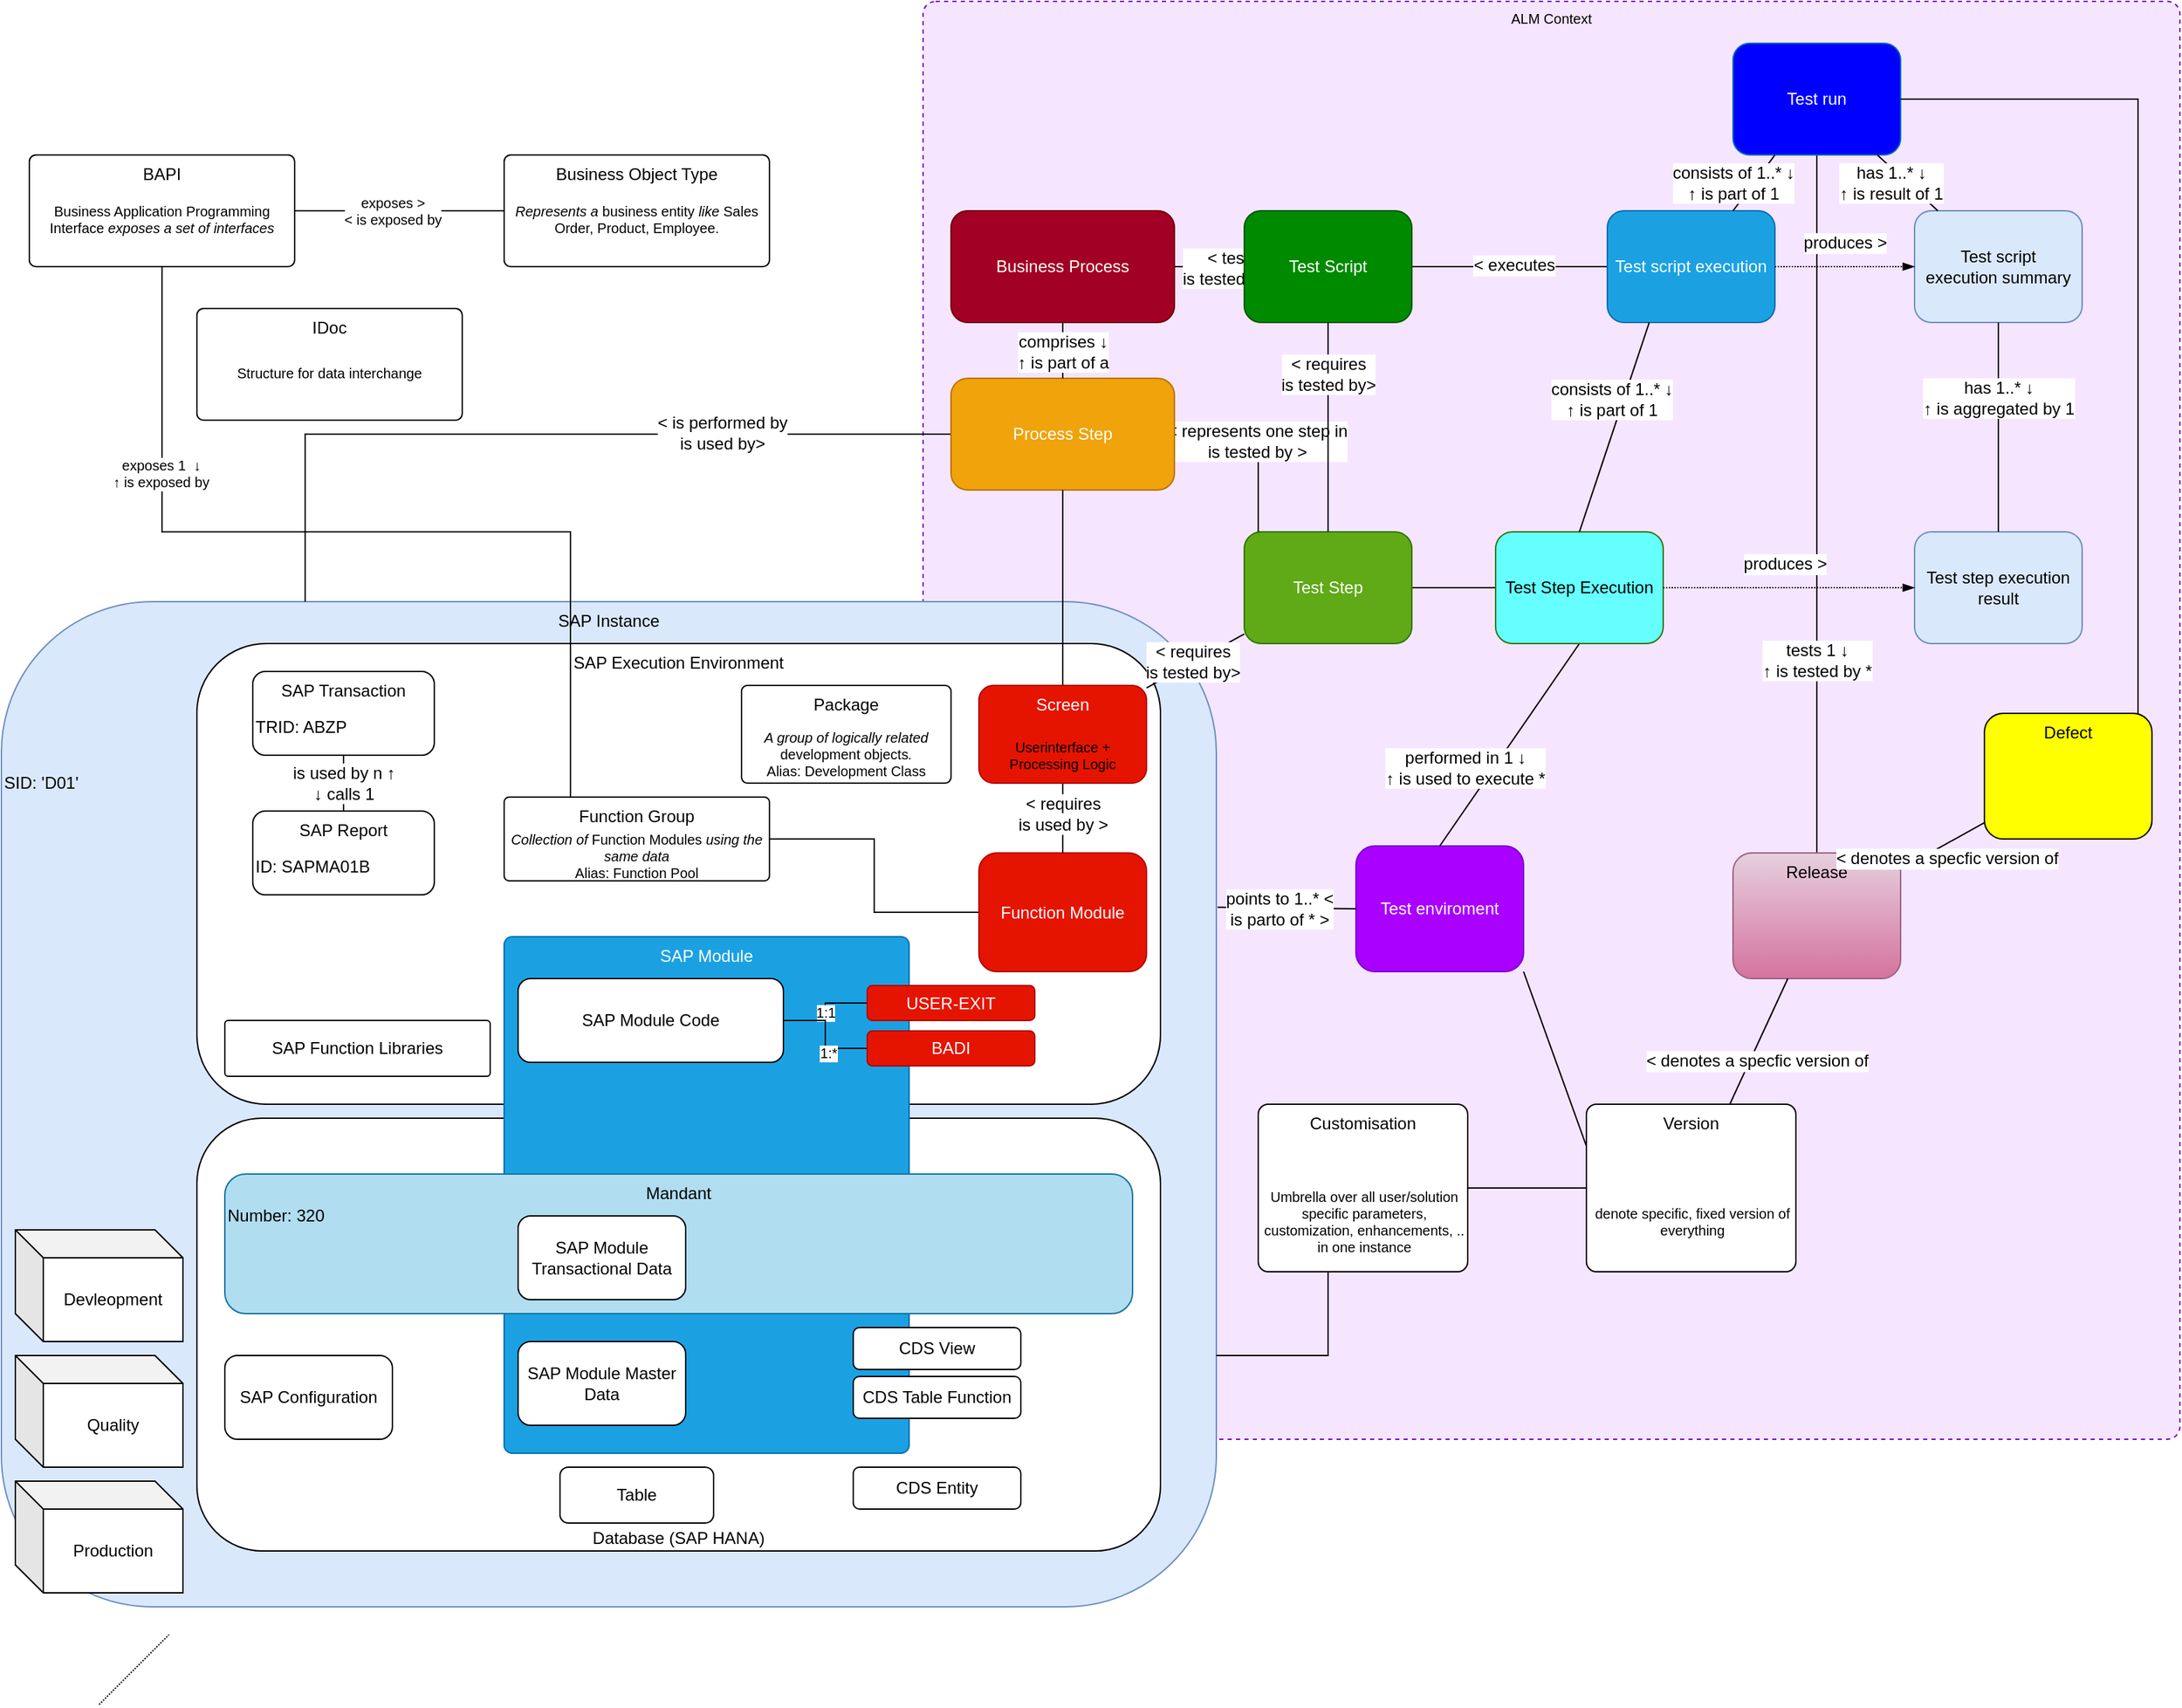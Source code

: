 <mxfile version="12.6.4" type="github">
  <diagram id="0EH3olBFqnhFymJMHP70" name="Page-1">
    <mxGraphModel dx="1977" dy="1260" grid="1" gridSize="10" guides="1" tooltips="1" connect="1" arrows="1" fold="1" page="1" pageScale="1" pageWidth="1654" pageHeight="1169" math="0" shadow="0">
      <root>
        <mxCell id="0"/>
        <mxCell id="1" parent="0"/>
        <mxCell id="pgxlMCb6BvmPWI_ls00N-87" value="ALM Context" style="rounded=1;whiteSpace=wrap;html=1;fontSize=10;fontColor=#000000;align=center;fillColor=#aa00ff;dashed=1;arcSize=1;verticalAlign=top;strokeColor=#7700CC;gradientColor=none;fillOpacity=10;" parent="1" vertex="1">
          <mxGeometry x="720" y="10" width="900" height="1030" as="geometry"/>
        </mxCell>
        <mxCell id="2iofssYLNBHGnX9hxQKu-18" value="SAP Instance" style="rounded=1;whiteSpace=wrap;html=1;horizontal=1;verticalAlign=top;fillColor=#dae8fc;strokeColor=#6c8ebf;" parent="1" vertex="1">
          <mxGeometry x="60" y="440" width="870" height="720" as="geometry"/>
        </mxCell>
        <mxCell id="2iofssYLNBHGnX9hxQKu-10" value="Database (SAP HANA)" style="rounded=1;whiteSpace=wrap;html=1;verticalAlign=bottom;" parent="1" vertex="1">
          <mxGeometry x="200" y="810" width="690" height="310" as="geometry"/>
        </mxCell>
        <mxCell id="2iofssYLNBHGnX9hxQKu-9" value="SAP Execution Environment" style="rounded=1;whiteSpace=wrap;html=1;verticalAlign=top;" parent="1" vertex="1">
          <mxGeometry x="200" y="470" width="690" height="330" as="geometry"/>
        </mxCell>
        <mxCell id="pgxlMCb6BvmPWI_ls00N-17" value="" style="edgeStyle=orthogonalEdgeStyle;rounded=0;comic=0;orthogonalLoop=1;jettySize=auto;html=1;endArrow=none;endFill=0;" parent="1" source="2iofssYLNBHGnX9hxQKu-1" target="2iofssYLNBHGnX9hxQKu-2" edge="1">
          <mxGeometry relative="1" as="geometry"/>
        </mxCell>
        <mxCell id="pgxlMCb6BvmPWI_ls00N-18" value="&amp;lt; executes" style="text;html=1;align=center;verticalAlign=middle;resizable=0;points=[];labelBackgroundColor=#ffffff;" parent="pgxlMCb6BvmPWI_ls00N-17" vertex="1" connectable="0">
          <mxGeometry x="-0.043" y="-1" relative="1" as="geometry">
            <mxPoint as="offset"/>
          </mxGeometry>
        </mxCell>
        <mxCell id="2iofssYLNBHGnX9hxQKu-1" value="Test script execution" style="rounded=1;whiteSpace=wrap;html=1;fillColor=#1ba1e2;strokeColor=#006EAF;fontColor=#ffffff;" parent="1" vertex="1">
          <mxGeometry x="1210" y="160" width="120" height="80" as="geometry"/>
        </mxCell>
        <mxCell id="pgxlMCb6BvmPWI_ls00N-15" value="" style="edgeStyle=orthogonalEdgeStyle;rounded=0;comic=0;orthogonalLoop=1;jettySize=auto;html=1;endArrow=none;endFill=0;entryX=1;entryY=0.5;entryDx=0;entryDy=0;" parent="1" source="2iofssYLNBHGnX9hxQKu-2" target="2iofssYLNBHGnX9hxQKu-8" edge="1">
          <mxGeometry relative="1" as="geometry"/>
        </mxCell>
        <mxCell id="pgxlMCb6BvmPWI_ls00N-16" value="&lt;div&gt;&amp;lt; tests&lt;/div&gt;&lt;div&gt;is tested by &amp;gt;&lt;br&gt;&lt;/div&gt;" style="text;html=1;align=center;verticalAlign=middle;resizable=0;points=[];labelBackgroundColor=#ffffff;" parent="pgxlMCb6BvmPWI_ls00N-15" vertex="1" connectable="0">
          <mxGeometry x="-0.624" y="1" relative="1" as="geometry">
            <mxPoint as="offset"/>
          </mxGeometry>
        </mxCell>
        <mxCell id="2iofssYLNBHGnX9hxQKu-2" value="Test Script" style="rounded=1;whiteSpace=wrap;html=1;fillColor=#008a00;strokeColor=#005700;fontColor=#ffffff;" parent="1" vertex="1">
          <mxGeometry x="950" y="160" width="120" height="80" as="geometry"/>
        </mxCell>
        <mxCell id="pgxlMCb6BvmPWI_ls00N-7" value="" style="edgeStyle=orthogonalEdgeStyle;rounded=0;orthogonalLoop=1;jettySize=auto;html=1;endArrow=none;endFill=0;entryX=1;entryY=0.5;entryDx=0;entryDy=0;exitX=0.25;exitY=0;exitDx=0;exitDy=0;" parent="1" source="2iofssYLNBHGnX9hxQKu-3" target="2iofssYLNBHGnX9hxQKu-15" edge="1">
          <mxGeometry relative="1" as="geometry">
            <Array as="points">
              <mxPoint x="960" y="390"/>
              <mxPoint x="960" y="320"/>
            </Array>
          </mxGeometry>
        </mxCell>
        <mxCell id="pgxlMCb6BvmPWI_ls00N-8" value="&amp;lt; represents one step in&lt;br&gt;is tested by &amp;gt;" style="text;html=1;align=center;verticalAlign=middle;resizable=0;points=[];labelBackgroundColor=#ffffff;" parent="pgxlMCb6BvmPWI_ls00N-7" vertex="1" connectable="0">
          <mxGeometry x="0.131" y="1" relative="1" as="geometry">
            <mxPoint as="offset"/>
          </mxGeometry>
        </mxCell>
        <mxCell id="RYa7Cetzci3ijwmAyJtz-11" value="" style="edgeStyle=orthogonalEdgeStyle;rounded=0;orthogonalLoop=1;jettySize=auto;html=1;fontColor=#000000;endArrow=none;endFill=0;" parent="1" source="2iofssYLNBHGnX9hxQKu-3" target="RYa7Cetzci3ijwmAyJtz-5" edge="1">
          <mxGeometry relative="1" as="geometry"/>
        </mxCell>
        <mxCell id="2iofssYLNBHGnX9hxQKu-3" value="Test Step" style="rounded=1;whiteSpace=wrap;html=1;fillColor=#60a917;strokeColor=#2D7600;fontColor=#ffffff;" parent="1" vertex="1">
          <mxGeometry x="950" y="390" width="120" height="80" as="geometry"/>
        </mxCell>
        <mxCell id="2iofssYLNBHGnX9hxQKu-7" value="SAP Module" style="rounded=1;whiteSpace=wrap;html=1;verticalAlign=top;arcSize=2;fillColor=#1ba1e2;strokeColor=#006EAF;fontColor=#ffffff;" parent="1" vertex="1">
          <mxGeometry x="420" y="680" width="290" height="370" as="geometry"/>
        </mxCell>
        <mxCell id="2iofssYLNBHGnX9hxQKu-8" value="Business Process" style="rounded=1;whiteSpace=wrap;html=1;fillColor=#a20025;strokeColor=#6F0000;fontColor=#ffffff;" parent="1" vertex="1">
          <mxGeometry x="740" y="160" width="160" height="80" as="geometry"/>
        </mxCell>
        <mxCell id="2iofssYLNBHGnX9hxQKu-11" value="SAP Configuration" style="rounded=1;whiteSpace=wrap;html=1;" parent="1" vertex="1">
          <mxGeometry x="220" y="980" width="120" height="60" as="geometry"/>
        </mxCell>
        <mxCell id="2iofssYLNBHGnX9hxQKu-12" value="SAP Module Master Data" style="rounded=1;whiteSpace=wrap;html=1;" parent="1" vertex="1">
          <mxGeometry x="430" y="970" width="120" height="60" as="geometry"/>
        </mxCell>
        <mxCell id="2iofssYLNBHGnX9hxQKu-14" value="&lt;div&gt;SAP Module Code&lt;br&gt;&lt;/div&gt;" style="rounded=1;whiteSpace=wrap;html=1;" parent="1" vertex="1">
          <mxGeometry x="430" y="710" width="190" height="60" as="geometry"/>
        </mxCell>
        <mxCell id="pgxlMCb6BvmPWI_ls00N-3" style="edgeStyle=orthogonalEdgeStyle;rounded=0;orthogonalLoop=1;jettySize=auto;html=1;exitX=0;exitY=0.5;exitDx=0;exitDy=0;entryX=0.25;entryY=0;entryDx=0;entryDy=0;endArrow=none;endFill=0;" parent="1" source="2iofssYLNBHGnX9hxQKu-15" target="2iofssYLNBHGnX9hxQKu-18" edge="1">
          <mxGeometry relative="1" as="geometry"/>
        </mxCell>
        <mxCell id="pgxlMCb6BvmPWI_ls00N-4" value="&amp;lt; is performed by&lt;br&gt;is used by&amp;gt;" style="text;html=1;align=center;verticalAlign=middle;resizable=0;points=[];labelBackgroundColor=#ffffff;" parent="pgxlMCb6BvmPWI_ls00N-3" vertex="1" connectable="0">
          <mxGeometry x="-0.435" y="-1" relative="1" as="geometry">
            <mxPoint as="offset"/>
          </mxGeometry>
        </mxCell>
        <mxCell id="2iofssYLNBHGnX9hxQKu-15" value="Process Step" style="rounded=1;whiteSpace=wrap;html=1;fillColor=#f0a30a;strokeColor=#BD7000;fontColor=#ffffff;" parent="1" vertex="1">
          <mxGeometry x="740" y="280" width="160" height="80" as="geometry"/>
        </mxCell>
        <mxCell id="2iofssYLNBHGnX9hxQKu-23" value="" style="endArrow=none;html=1;" parent="1" source="2iofssYLNBHGnX9hxQKu-6" target="2iofssYLNBHGnX9hxQKu-3" edge="1">
          <mxGeometry width="50" height="50" relative="1" as="geometry">
            <mxPoint x="630" y="560" as="sourcePoint"/>
            <mxPoint x="940" y="420" as="targetPoint"/>
          </mxGeometry>
        </mxCell>
        <mxCell id="2iofssYLNBHGnX9hxQKu-24" value="&amp;lt; requires&lt;br&gt;is tested by&amp;gt;" style="text;html=1;align=center;verticalAlign=middle;resizable=0;points=[];labelBackgroundColor=#ffffff;" parent="2iofssYLNBHGnX9hxQKu-23" vertex="1" connectable="0">
          <mxGeometry x="-0.076" relative="1" as="geometry">
            <mxPoint y="-1" as="offset"/>
          </mxGeometry>
        </mxCell>
        <mxCell id="-UwRbHGBUcmQI9_FIhXQ-3" value="" style="endArrow=none;html=1;entryX=0.5;entryY=1;entryDx=0;entryDy=0;exitX=0.5;exitY=0;exitDx=0;exitDy=0;" parent="1" source="2iofssYLNBHGnX9hxQKu-15" target="2iofssYLNBHGnX9hxQKu-8" edge="1">
          <mxGeometry width="50" height="50" relative="1" as="geometry">
            <mxPoint x="890" y="585" as="sourcePoint"/>
            <mxPoint x="1200" y="460" as="targetPoint"/>
          </mxGeometry>
        </mxCell>
        <mxCell id="-UwRbHGBUcmQI9_FIhXQ-4" value="comprises ↓&lt;br&gt;↑ is part of a" style="text;html=1;align=center;verticalAlign=middle;resizable=0;points=[];labelBackgroundColor=#ffffff;" parent="-UwRbHGBUcmQI9_FIhXQ-3" vertex="1" connectable="0">
          <mxGeometry x="-0.076" relative="1" as="geometry">
            <mxPoint y="-1" as="offset"/>
          </mxGeometry>
        </mxCell>
        <mxCell id="-UwRbHGBUcmQI9_FIhXQ-5" value="SID: &#39;D01&#39;" style="text;html=1;strokeColor=none;fillColor=none;align=left;verticalAlign=middle;whiteSpace=wrap;rounded=0;labelPosition=center;verticalLabelPosition=middle;" parent="1" vertex="1">
          <mxGeometry x="60" y="560" width="120" height="20" as="geometry"/>
        </mxCell>
        <mxCell id="2iofssYLNBHGnX9hxQKu-19" value="Mandant" style="rounded=1;whiteSpace=wrap;html=1;horizontal=1;verticalAlign=top;fillColor=#b1ddf0;strokeColor=#10739e;" parent="1" vertex="1">
          <mxGeometry x="220" y="850" width="650" height="100" as="geometry"/>
        </mxCell>
        <mxCell id="2iofssYLNBHGnX9hxQKu-13" value="SAP Module Transactional Data" style="rounded=1;whiteSpace=wrap;html=1;" parent="1" vertex="1">
          <mxGeometry x="430" y="880" width="120" height="60" as="geometry"/>
        </mxCell>
        <mxCell id="pgxlMCb6BvmPWI_ls00N-1" value="SAP Function Libraries" style="rounded=1;whiteSpace=wrap;html=1;arcSize=6;" parent="1" vertex="1">
          <mxGeometry x="220" y="740" width="190" height="40" as="geometry"/>
        </mxCell>
        <mxCell id="-UwRbHGBUcmQI9_FIhXQ-7" value="Number: 320" style="text;html=1;strokeColor=none;fillColor=none;align=left;verticalAlign=middle;whiteSpace=wrap;rounded=0;labelPosition=center;verticalLabelPosition=middle;" parent="1" vertex="1">
          <mxGeometry x="220" y="870" width="120" height="20" as="geometry"/>
        </mxCell>
        <mxCell id="pgxlMCb6BvmPWI_ls00N-9" value="Devleopment" style="shape=cube;whiteSpace=wrap;html=1;boundedLbl=1;backgroundOutline=1;darkOpacity=0.05;darkOpacity2=0.1;align=center;" parent="1" vertex="1">
          <mxGeometry x="70" y="890" width="120" height="80" as="geometry"/>
        </mxCell>
        <mxCell id="pgxlMCb6BvmPWI_ls00N-10" value="Quality" style="shape=cube;whiteSpace=wrap;html=1;boundedLbl=1;backgroundOutline=1;darkOpacity=0.05;darkOpacity2=0.1;align=center;" parent="1" vertex="1">
          <mxGeometry x="70" y="980" width="120" height="80" as="geometry"/>
        </mxCell>
        <mxCell id="pgxlMCb6BvmPWI_ls00N-11" value="Production" style="shape=cube;whiteSpace=wrap;html=1;boundedLbl=1;backgroundOutline=1;darkOpacity=0.05;darkOpacity2=0.1;align=center;" parent="1" vertex="1">
          <mxGeometry x="70" y="1070" width="120" height="80" as="geometry"/>
        </mxCell>
        <mxCell id="pgxlMCb6BvmPWI_ls00N-12" value="" style="endArrow=none;html=1;entryX=0.5;entryY=1;entryDx=0;entryDy=0;exitX=0.5;exitY=0;exitDx=0;exitDy=0;comic=0;" parent="1" source="2iofssYLNBHGnX9hxQKu-3" target="2iofssYLNBHGnX9hxQKu-2" edge="1">
          <mxGeometry width="50" height="50" relative="1" as="geometry">
            <mxPoint x="900" y="1040" as="sourcePoint"/>
            <mxPoint x="990" y="850" as="targetPoint"/>
          </mxGeometry>
        </mxCell>
        <mxCell id="pgxlMCb6BvmPWI_ls00N-13" value="&amp;lt; requires&lt;br&gt;is tested by&amp;gt;" style="text;html=1;align=center;verticalAlign=middle;resizable=0;points=[];labelBackgroundColor=#ffffff;" parent="pgxlMCb6BvmPWI_ls00N-12" vertex="1" connectable="0">
          <mxGeometry x="-0.076" relative="1" as="geometry">
            <mxPoint y="-43.81" as="offset"/>
          </mxGeometry>
        </mxCell>
        <mxCell id="pgxlMCb6BvmPWI_ls00N-20" value="" style="endArrow=none;html=1;" parent="1" source="2iofssYLNBHGnX9hxQKu-6" target="2iofssYLNBHGnX9hxQKu-15" edge="1">
          <mxGeometry width="50" height="50" relative="1" as="geometry">
            <mxPoint x="60" y="1230" as="sourcePoint"/>
            <mxPoint x="110" y="1180" as="targetPoint"/>
          </mxGeometry>
        </mxCell>
        <mxCell id="pgxlMCb6BvmPWI_ls00N-21" value="SAP Report" style="rounded=1;whiteSpace=wrap;html=1;verticalAlign=top;" parent="1" vertex="1">
          <mxGeometry x="240" y="590" width="130" height="60" as="geometry"/>
        </mxCell>
        <mxCell id="pgxlMCb6BvmPWI_ls00N-24" style="edgeStyle=orthogonalEdgeStyle;rounded=0;comic=0;orthogonalLoop=1;jettySize=auto;html=1;exitX=0.5;exitY=1;exitDx=0;exitDy=0;entryX=0.5;entryY=0;entryDx=0;entryDy=0;endArrow=none;endFill=0;" parent="1" source="pgxlMCb6BvmPWI_ls00N-22" target="pgxlMCb6BvmPWI_ls00N-21" edge="1">
          <mxGeometry relative="1" as="geometry"/>
        </mxCell>
        <mxCell id="pgxlMCb6BvmPWI_ls00N-26" value="is used by n ↑&lt;br&gt;↓ calls 1" style="text;html=1;align=center;verticalAlign=middle;resizable=0;points=[];labelBackgroundColor=#ffffff;" parent="pgxlMCb6BvmPWI_ls00N-24" vertex="1" connectable="0">
          <mxGeometry x="0.369" y="2" relative="1" as="geometry">
            <mxPoint x="-2" y="-7.62" as="offset"/>
          </mxGeometry>
        </mxCell>
        <mxCell id="pgxlMCb6BvmPWI_ls00N-22" value="&lt;div&gt;SAP Transaction&lt;br&gt;&lt;/div&gt;" style="rounded=1;whiteSpace=wrap;html=1;verticalAlign=top;" parent="1" vertex="1">
          <mxGeometry x="240" y="490" width="130" height="60" as="geometry"/>
        </mxCell>
        <mxCell id="pgxlMCb6BvmPWI_ls00N-27" value="TRID: ABZP" style="text;html=1;strokeColor=none;fillColor=none;align=left;verticalAlign=middle;whiteSpace=wrap;rounded=0;labelPosition=center;verticalLabelPosition=middle;" parent="1" vertex="1">
          <mxGeometry x="240" y="520" width="130" height="20" as="geometry"/>
        </mxCell>
        <mxCell id="pgxlMCb6BvmPWI_ls00N-28" value="ID: SAPMA01B" style="text;html=1;strokeColor=none;fillColor=none;align=left;verticalAlign=middle;whiteSpace=wrap;rounded=0;labelPosition=center;verticalLabelPosition=middle;" parent="1" vertex="1">
          <mxGeometry x="240" y="620" width="130" height="20" as="geometry"/>
        </mxCell>
        <mxCell id="pgxlMCb6BvmPWI_ls00N-32" value="" style="edgeStyle=orthogonalEdgeStyle;rounded=0;comic=0;orthogonalLoop=1;jettySize=auto;html=1;endArrow=none;endFill=0;entryX=0;entryY=0.5;entryDx=0;entryDy=0;" parent="1" source="pgxlMCb6BvmPWI_ls00N-30" target="2iofssYLNBHGnX9hxQKu-17" edge="1">
          <mxGeometry relative="1" as="geometry"/>
        </mxCell>
        <mxCell id="pgxlMCb6BvmPWI_ls00N-40" style="edgeStyle=orthogonalEdgeStyle;rounded=0;orthogonalLoop=1;jettySize=auto;html=1;exitX=0.5;exitY=1;exitDx=0;exitDy=0;entryX=0.25;entryY=0;entryDx=0;entryDy=0;endArrow=none;endFill=0;" parent="1" source="pgxlMCb6BvmPWI_ls00N-34" target="pgxlMCb6BvmPWI_ls00N-30" edge="1">
          <mxGeometry relative="1" as="geometry">
            <mxPoint x="750" y="330" as="sourcePoint"/>
            <mxPoint x="295.0" y="450" as="targetPoint"/>
          </mxGeometry>
        </mxCell>
        <mxCell id="pgxlMCb6BvmPWI_ls00N-42" value="&lt;div&gt;exposes 1&amp;nbsp; ↓&lt;/div&gt;&lt;div&gt;↑ is exposed by&lt;br&gt;&lt;/div&gt;" style="text;html=1;align=center;verticalAlign=middle;resizable=0;points=[];labelBackgroundColor=#ffffff;fontSize=10;" parent="pgxlMCb6BvmPWI_ls00N-40" vertex="1" connectable="0">
          <mxGeometry x="-0.56" y="-1" relative="1" as="geometry">
            <mxPoint as="offset"/>
          </mxGeometry>
        </mxCell>
        <mxCell id="pgxlMCb6BvmPWI_ls00N-43" value="" style="endArrow=none;html=1;fontSize=10;" parent="1" source="pgxlMCb6BvmPWI_ls00N-34" target="pgxlMCb6BvmPWI_ls00N-36" edge="1">
          <mxGeometry width="50" height="50" relative="1" as="geometry">
            <mxPoint x="293" y="281" as="sourcePoint"/>
            <mxPoint x="343" y="231" as="targetPoint"/>
          </mxGeometry>
        </mxCell>
        <mxCell id="pgxlMCb6BvmPWI_ls00N-46" value="exposes &amp;gt;&lt;br&gt;&amp;lt; is exposed by" style="text;html=1;align=center;verticalAlign=middle;resizable=0;points=[];labelBackgroundColor=#ffffff;fontSize=10;" parent="pgxlMCb6BvmPWI_ls00N-43" vertex="1" connectable="0">
          <mxGeometry x="0.667" y="3" relative="1" as="geometry">
            <mxPoint x="-55" y="3" as="offset"/>
          </mxGeometry>
        </mxCell>
        <mxCell id="pgxlMCb6BvmPWI_ls00N-44" value="" style="group" parent="1" vertex="1" connectable="0">
          <mxGeometry x="420" y="120" width="190" height="80" as="geometry"/>
        </mxCell>
        <mxCell id="pgxlMCb6BvmPWI_ls00N-36" value="Business Object Type" style="rounded=1;whiteSpace=wrap;html=1;arcSize=6;verticalAlign=top;" parent="pgxlMCb6BvmPWI_ls00N-44" vertex="1">
          <mxGeometry width="190" height="80" as="geometry"/>
        </mxCell>
        <mxCell id="pgxlMCb6BvmPWI_ls00N-37" value="&lt;div&gt;&lt;i&gt;Represents a&lt;/i&gt; business entity&lt;i&gt; like &lt;/i&gt;Sales Order, Product, Employee.&lt;br&gt;&lt;/div&gt;" style="text;html=1;strokeColor=none;fillColor=none;align=center;verticalAlign=middle;whiteSpace=wrap;rounded=0;fontSize=10;" parent="pgxlMCb6BvmPWI_ls00N-44" vertex="1">
          <mxGeometry y="28.571" width="190" height="34.286" as="geometry"/>
        </mxCell>
        <mxCell id="pgxlMCb6BvmPWI_ls00N-45" value="" style="group" parent="1" vertex="1" connectable="0">
          <mxGeometry x="80" y="120" width="190" height="80" as="geometry"/>
        </mxCell>
        <mxCell id="pgxlMCb6BvmPWI_ls00N-34" value="BAPI&lt;br&gt;" style="rounded=1;whiteSpace=wrap;html=1;arcSize=6;verticalAlign=top;" parent="pgxlMCb6BvmPWI_ls00N-45" vertex="1">
          <mxGeometry width="190" height="80" as="geometry"/>
        </mxCell>
        <mxCell id="pgxlMCb6BvmPWI_ls00N-35" value="&lt;div&gt;Business Application Programming Interface &lt;i&gt;exposes a set of interfaces&lt;/i&gt;&lt;/div&gt;" style="text;html=1;strokeColor=none;fillColor=none;align=center;verticalAlign=middle;whiteSpace=wrap;rounded=0;fontSize=10;" parent="pgxlMCb6BvmPWI_ls00N-45" vertex="1">
          <mxGeometry y="28.571" width="190" height="34.286" as="geometry"/>
        </mxCell>
        <mxCell id="pgxlMCb6BvmPWI_ls00N-49" value="" style="group" parent="1" vertex="1" connectable="0">
          <mxGeometry x="420" y="580" width="190" height="60" as="geometry"/>
        </mxCell>
        <mxCell id="pgxlMCb6BvmPWI_ls00N-30" value="Function Group" style="rounded=1;whiteSpace=wrap;html=1;arcSize=6;verticalAlign=top;" parent="pgxlMCb6BvmPWI_ls00N-49" vertex="1">
          <mxGeometry width="190" height="60" as="geometry"/>
        </mxCell>
        <mxCell id="pgxlMCb6BvmPWI_ls00N-33" value="&lt;i&gt;Collection of &lt;/i&gt;Function Modules&lt;i&gt; using the same data&lt;/i&gt;&lt;br&gt;Alias: Function Pool" style="text;html=1;strokeColor=none;fillColor=none;align=center;verticalAlign=middle;whiteSpace=wrap;rounded=0;fontSize=10;" parent="pgxlMCb6BvmPWI_ls00N-49" vertex="1">
          <mxGeometry y="24" width="190" height="36" as="geometry"/>
        </mxCell>
        <mxCell id="pgxlMCb6BvmPWI_ls00N-53" value="" style="group" parent="1" vertex="1" connectable="0">
          <mxGeometry x="200" y="230" width="190" height="80" as="geometry"/>
        </mxCell>
        <mxCell id="pgxlMCb6BvmPWI_ls00N-54" value="IDoc" style="rounded=1;whiteSpace=wrap;html=1;arcSize=6;verticalAlign=top;" parent="pgxlMCb6BvmPWI_ls00N-53" vertex="1">
          <mxGeometry width="190" height="80" as="geometry"/>
        </mxCell>
        <mxCell id="pgxlMCb6BvmPWI_ls00N-55" value="&lt;div&gt;Structure for data interchange&lt;br&gt;&lt;/div&gt;" style="text;html=1;strokeColor=none;fillColor=none;align=center;verticalAlign=middle;whiteSpace=wrap;rounded=0;fontSize=10;" parent="pgxlMCb6BvmPWI_ls00N-53" vertex="1">
          <mxGeometry y="28.571" width="190" height="34.286" as="geometry"/>
        </mxCell>
        <mxCell id="pgxlMCb6BvmPWI_ls00N-56" value="Table" style="rounded=1;whiteSpace=wrap;html=1;" parent="1" vertex="1">
          <mxGeometry x="460" y="1060" width="110" height="40" as="geometry"/>
        </mxCell>
        <mxCell id="pgxlMCb6BvmPWI_ls00N-70" value="" style="endArrow=none;html=1;comic=0;" parent="1" source="pgxlMCb6BvmPWI_ls00N-68" target="Iur5KssqbXEMNTJ_cMOl-1" edge="1">
          <mxGeometry width="50" height="50" relative="1" as="geometry">
            <mxPoint x="1269.5" y="390" as="sourcePoint"/>
            <mxPoint x="1269.5" y="200" as="targetPoint"/>
          </mxGeometry>
        </mxCell>
        <mxCell id="pgxlMCb6BvmPWI_ls00N-71" value="tests 1 ↓&lt;br&gt;↑ is tested by *" style="text;html=1;align=center;verticalAlign=middle;resizable=0;points=[];labelBackgroundColor=#ffffff;" parent="pgxlMCb6BvmPWI_ls00N-70" vertex="1" connectable="0">
          <mxGeometry x="-0.076" relative="1" as="geometry">
            <mxPoint y="92.5" as="offset"/>
          </mxGeometry>
        </mxCell>
        <mxCell id="2iofssYLNBHGnX9hxQKu-17" value="Function Module" style="rounded=1;whiteSpace=wrap;html=1;fillColor=#e51400;strokeColor=#B20000;fontColor=#ffffff;" parent="1" vertex="1">
          <mxGeometry x="760" y="620" width="120" height="85" as="geometry"/>
        </mxCell>
        <mxCell id="2iofssYLNBHGnX9hxQKu-25" value="" style="endArrow=none;html=1;" parent="1" source="2iofssYLNBHGnX9hxQKu-6" target="2iofssYLNBHGnX9hxQKu-17" edge="1">
          <mxGeometry width="50" height="50" relative="1" as="geometry">
            <mxPoint x="880" y="660" as="sourcePoint"/>
            <mxPoint x="970" y="450" as="targetPoint"/>
          </mxGeometry>
        </mxCell>
        <mxCell id="2iofssYLNBHGnX9hxQKu-26" value="&amp;lt; requires&lt;br&gt;is used by &amp;gt;" style="text;html=1;align=center;verticalAlign=middle;resizable=0;points=[];labelBackgroundColor=#ffffff;" parent="2iofssYLNBHGnX9hxQKu-25" vertex="1" connectable="0">
          <mxGeometry x="-0.076" relative="1" as="geometry">
            <mxPoint y="-1" as="offset"/>
          </mxGeometry>
        </mxCell>
        <mxCell id="pgxlMCb6BvmPWI_ls00N-101" value="1:1" style="edgeStyle=orthogonalEdgeStyle;rounded=0;comic=0;orthogonalLoop=1;jettySize=auto;html=1;endArrow=none;endFill=0;fontSize=10;fontColor=#000000;" parent="1" source="pgxlMCb6BvmPWI_ls00N-47" target="2iofssYLNBHGnX9hxQKu-14" edge="1">
          <mxGeometry relative="1" as="geometry"/>
        </mxCell>
        <mxCell id="pgxlMCb6BvmPWI_ls00N-47" value="USER-EXIT" style="rounded=1;whiteSpace=wrap;html=1;fillColor=#e51400;strokeColor=#B20000;fontColor=#ffffff;" parent="1" vertex="1">
          <mxGeometry x="680" y="715" width="120" height="25" as="geometry"/>
        </mxCell>
        <mxCell id="pgxlMCb6BvmPWI_ls00N-102" value="" style="edgeStyle=orthogonalEdgeStyle;rounded=0;comic=0;orthogonalLoop=1;jettySize=auto;html=1;endArrow=none;endFill=0;fontSize=10;fontColor=#000000;" parent="1" source="pgxlMCb6BvmPWI_ls00N-48" target="2iofssYLNBHGnX9hxQKu-14" edge="1">
          <mxGeometry relative="1" as="geometry"/>
        </mxCell>
        <mxCell id="pgxlMCb6BvmPWI_ls00N-103" value="1:*" style="text;html=1;align=center;verticalAlign=middle;resizable=0;points=[];labelBackgroundColor=#ffffff;fontSize=10;fontColor=#000000;" parent="pgxlMCb6BvmPWI_ls00N-102" vertex="1" connectable="0">
          <mxGeometry x="-0.3" y="3" relative="1" as="geometry">
            <mxPoint as="offset"/>
          </mxGeometry>
        </mxCell>
        <mxCell id="pgxlMCb6BvmPWI_ls00N-48" value="BADI" style="rounded=1;whiteSpace=wrap;html=1;fillColor=#e51400;strokeColor=#B20000;fontColor=#ffffff;" parent="1" vertex="1">
          <mxGeometry x="680" y="747.5" width="120" height="25" as="geometry"/>
        </mxCell>
        <mxCell id="pgxlMCb6BvmPWI_ls00N-50" value="" style="group" parent="1" vertex="1" connectable="0">
          <mxGeometry x="590" y="500" width="150" height="70" as="geometry"/>
        </mxCell>
        <mxCell id="pgxlMCb6BvmPWI_ls00N-51" value="Package" style="rounded=1;whiteSpace=wrap;html=1;arcSize=6;verticalAlign=top;" parent="pgxlMCb6BvmPWI_ls00N-50" vertex="1">
          <mxGeometry width="150" height="70" as="geometry"/>
        </mxCell>
        <mxCell id="pgxlMCb6BvmPWI_ls00N-52" value="&lt;i&gt;A group of logically related &lt;/i&gt;development objects&lt;i&gt;.&lt;/i&gt;&lt;br&gt;Alias: Development Class" style="text;html=1;strokeColor=none;fillColor=none;align=center;verticalAlign=middle;whiteSpace=wrap;rounded=0;fontSize=10;" parent="pgxlMCb6BvmPWI_ls00N-50" vertex="1">
          <mxGeometry y="28" width="150" height="42" as="geometry"/>
        </mxCell>
        <mxCell id="pgxlMCb6BvmPWI_ls00N-57" value="CDS Entity" style="rounded=1;whiteSpace=wrap;html=1;" parent="1" vertex="1">
          <mxGeometry x="670" y="1060" width="120" height="30" as="geometry"/>
        </mxCell>
        <mxCell id="pgxlMCb6BvmPWI_ls00N-58" value="CDS View" style="rounded=1;whiteSpace=wrap;html=1;" parent="1" vertex="1">
          <mxGeometry x="670" y="960" width="120" height="30" as="geometry"/>
        </mxCell>
        <mxCell id="pgxlMCb6BvmPWI_ls00N-59" value="CDS Table Function" style="rounded=1;whiteSpace=wrap;html=1;" parent="1" vertex="1">
          <mxGeometry x="670" y="995" width="120" height="30" as="geometry"/>
        </mxCell>
        <mxCell id="pgxlMCb6BvmPWI_ls00N-68" value="Release" style="rounded=1;whiteSpace=wrap;html=1;fillColor=#e6d0de;strokeColor=#996185;horizontal=1;verticalAlign=top;gradientColor=#d5739d;" parent="1" vertex="1">
          <mxGeometry x="1300" y="620" width="120" height="90" as="geometry"/>
        </mxCell>
        <mxCell id="pgxlMCb6BvmPWI_ls00N-73" value="" style="endArrow=none;html=1;" parent="1" source="pgxlMCb6BvmPWI_ls00N-84" target="pgxlMCb6BvmPWI_ls00N-68" edge="1">
          <mxGeometry width="50" height="50" relative="1" as="geometry">
            <mxPoint x="970" y="590" as="sourcePoint"/>
            <mxPoint x="1180" y="547.604" as="targetPoint"/>
          </mxGeometry>
        </mxCell>
        <mxCell id="pgxlMCb6BvmPWI_ls00N-74" value="&amp;lt; denotes a specfic version of" style="text;html=1;align=center;verticalAlign=middle;resizable=0;points=[];labelBackgroundColor=#ffffff;" parent="pgxlMCb6BvmPWI_ls00N-73" vertex="1" connectable="0">
          <mxGeometry x="-0.076" relative="1" as="geometry">
            <mxPoint y="10.17" as="offset"/>
          </mxGeometry>
        </mxCell>
        <mxCell id="pgxlMCb6BvmPWI_ls00N-76" value="" style="group" parent="1" vertex="1" connectable="0">
          <mxGeometry x="960" y="800" width="151" height="120" as="geometry"/>
        </mxCell>
        <mxCell id="pgxlMCb6BvmPWI_ls00N-77" value="Customisation" style="rounded=1;whiteSpace=wrap;html=1;arcSize=6;verticalAlign=top;" parent="pgxlMCb6BvmPWI_ls00N-76" vertex="1">
          <mxGeometry width="150" height="120" as="geometry"/>
        </mxCell>
        <mxCell id="pgxlMCb6BvmPWI_ls00N-78" value="Umbrella over all user/solution specific parameters, customization, enhancements, .. in one instance" style="text;html=1;strokeColor=none;fillColor=none;align=center;verticalAlign=middle;whiteSpace=wrap;rounded=0;fontSize=10;" parent="pgxlMCb6BvmPWI_ls00N-76" vertex="1">
          <mxGeometry x="1" y="48" width="150" height="72" as="geometry"/>
        </mxCell>
        <mxCell id="pgxlMCb6BvmPWI_ls00N-81" value="" style="edgeStyle=orthogonalEdgeStyle;rounded=0;orthogonalLoop=1;jettySize=auto;html=1;endArrow=none;endFill=0;entryX=1;entryY=0.75;entryDx=0;entryDy=0;exitX=0.5;exitY=1;exitDx=0;exitDy=0;" parent="1" source="pgxlMCb6BvmPWI_ls00N-78" target="2iofssYLNBHGnX9hxQKu-18" edge="1">
          <mxGeometry relative="1" as="geometry">
            <mxPoint x="1260" y="400" as="sourcePoint"/>
            <mxPoint x="910" y="330" as="targetPoint"/>
            <Array as="points">
              <mxPoint x="1010" y="920"/>
              <mxPoint x="1010" y="980"/>
            </Array>
          </mxGeometry>
        </mxCell>
        <mxCell id="pgxlMCb6BvmPWI_ls00N-83" value="" style="group" parent="1" vertex="1" connectable="0">
          <mxGeometry x="1195" y="800" width="150" height="120" as="geometry"/>
        </mxCell>
        <mxCell id="pgxlMCb6BvmPWI_ls00N-84" value="Version" style="rounded=1;whiteSpace=wrap;html=1;arcSize=6;verticalAlign=top;" parent="pgxlMCb6BvmPWI_ls00N-83" vertex="1">
          <mxGeometry width="150" height="120" as="geometry"/>
        </mxCell>
        <mxCell id="pgxlMCb6BvmPWI_ls00N-85" value="denote specific, fixed version of everything" style="text;html=1;strokeColor=none;fillColor=none;align=center;verticalAlign=middle;whiteSpace=wrap;rounded=0;fontSize=10;" parent="pgxlMCb6BvmPWI_ls00N-83" vertex="1">
          <mxGeometry x="1" y="48" width="150" height="72" as="geometry"/>
        </mxCell>
        <mxCell id="pgxlMCb6BvmPWI_ls00N-86" value="" style="edgeStyle=orthogonalEdgeStyle;rounded=0;orthogonalLoop=1;jettySize=auto;html=1;endArrow=none;endFill=0;" parent="1" source="pgxlMCb6BvmPWI_ls00N-84" target="pgxlMCb6BvmPWI_ls00N-77" edge="1">
          <mxGeometry relative="1" as="geometry">
            <mxPoint x="1000" y="690" as="sourcePoint"/>
            <mxPoint x="880" y="620" as="targetPoint"/>
            <Array as="points"/>
          </mxGeometry>
        </mxCell>
        <mxCell id="pgxlMCb6BvmPWI_ls00N-97" value="" style="group" parent="1" vertex="1" connectable="0">
          <mxGeometry x="760" y="500" width="120" height="70" as="geometry"/>
        </mxCell>
        <mxCell id="2iofssYLNBHGnX9hxQKu-6" value="Screen" style="rounded=1;whiteSpace=wrap;html=1;fillColor=#e51400;strokeColor=#B20000;fontColor=#ffffff;verticalAlign=top;" parent="pgxlMCb6BvmPWI_ls00N-97" vertex="1">
          <mxGeometry width="120" height="70" as="geometry"/>
        </mxCell>
        <mxCell id="pgxlMCb6BvmPWI_ls00N-96" value="Userinterface + Processing Logic" style="text;html=1;strokeColor=none;fillColor=none;align=center;verticalAlign=middle;whiteSpace=wrap;rounded=0;fontSize=10;" parent="pgxlMCb6BvmPWI_ls00N-97" vertex="1">
          <mxGeometry y="30" width="120" height="40" as="geometry"/>
        </mxCell>
        <mxCell id="RYa7Cetzci3ijwmAyJtz-2" value="Test enviroment" style="rounded=1;whiteSpace=wrap;html=1;fillColor=#aa00ff;strokeColor=#7700CC;fontColor=#ffffff;" parent="1" vertex="1">
          <mxGeometry x="1030" y="615" width="120" height="90" as="geometry"/>
        </mxCell>
        <mxCell id="RYa7Cetzci3ijwmAyJtz-3" value="" style="endArrow=none;html=1;entryX=0.5;entryY=1;entryDx=0;entryDy=0;exitX=0.5;exitY=0;exitDx=0;exitDy=0;" parent="1" source="RYa7Cetzci3ijwmAyJtz-2" target="RYa7Cetzci3ijwmAyJtz-5" edge="1">
          <mxGeometry width="50" height="50" relative="1" as="geometry">
            <mxPoint x="1130" y="655" as="sourcePoint"/>
            <mxPoint x="1180" y="605" as="targetPoint"/>
          </mxGeometry>
        </mxCell>
        <mxCell id="RYa7Cetzci3ijwmAyJtz-4" value="performed in 1 ↓&lt;br&gt;↑ is used to execute *" style="text;html=1;align=center;verticalAlign=middle;resizable=0;points=[];labelBackgroundColor=#ffffff;" parent="RYa7Cetzci3ijwmAyJtz-3" vertex="1" connectable="0">
          <mxGeometry x="-0.495" y="1" relative="1" as="geometry">
            <mxPoint x="-6.79" y="-19.05" as="offset"/>
          </mxGeometry>
        </mxCell>
        <mxCell id="RYa7Cetzci3ijwmAyJtz-5" value="Test Step Execution" style="rounded=1;whiteSpace=wrap;html=1;fillColor=#66FFFF;strokeColor=#2D7600;fontColor=#000000;" parent="1" vertex="1">
          <mxGeometry x="1130" y="390" width="120" height="80" as="geometry"/>
        </mxCell>
        <mxCell id="RYa7Cetzci3ijwmAyJtz-6" value="" style="endArrow=none;html=1;comic=0;entryX=0.25;entryY=1;entryDx=0;entryDy=0;exitX=0.5;exitY=0;exitDx=0;exitDy=0;" parent="1" source="RYa7Cetzci3ijwmAyJtz-5" target="2iofssYLNBHGnX9hxQKu-1" edge="1">
          <mxGeometry width="50" height="50" relative="1" as="geometry">
            <mxPoint x="1280" y="510" as="sourcePoint"/>
            <mxPoint x="1280" y="210" as="targetPoint"/>
          </mxGeometry>
        </mxCell>
        <mxCell id="RYa7Cetzci3ijwmAyJtz-7" value="&lt;div&gt;consists of 1..* ↓&lt;/div&gt;↑ is part of 1" style="text;html=1;align=center;verticalAlign=middle;resizable=0;points=[];labelBackgroundColor=#ffffff;" parent="RYa7Cetzci3ijwmAyJtz-6" vertex="1" connectable="0">
          <mxGeometry x="-0.076" relative="1" as="geometry">
            <mxPoint y="-26.33" as="offset"/>
          </mxGeometry>
        </mxCell>
        <mxCell id="RYa7Cetzci3ijwmAyJtz-8" value="" style="endArrow=none;html=1;entryX=0;entryY=0.25;entryDx=0;entryDy=0;exitX=1;exitY=1;exitDx=0;exitDy=0;" parent="1" source="RYa7Cetzci3ijwmAyJtz-2" target="pgxlMCb6BvmPWI_ls00N-84" edge="1">
          <mxGeometry width="50" height="50" relative="1" as="geometry">
            <mxPoint x="1110" y="570" as="sourcePoint"/>
            <mxPoint x="1160" y="480" as="targetPoint"/>
          </mxGeometry>
        </mxCell>
        <mxCell id="RYa7Cetzci3ijwmAyJtz-13" value="" style="endArrow=none;html=1;entryX=1.001;entryY=0.304;entryDx=0;entryDy=0;exitX=0;exitY=0.5;exitDx=0;exitDy=0;entryPerimeter=0;" parent="1" source="RYa7Cetzci3ijwmAyJtz-2" target="2iofssYLNBHGnX9hxQKu-18" edge="1">
          <mxGeometry width="50" height="50" relative="1" as="geometry">
            <mxPoint x="1370" y="625.0" as="sourcePoint"/>
            <mxPoint x="1470" y="480.0" as="targetPoint"/>
          </mxGeometry>
        </mxCell>
        <mxCell id="RYa7Cetzci3ijwmAyJtz-14" value="&lt;div&gt;points to 1..* &amp;lt;&lt;/div&gt;&lt;div&gt;is parto of * &amp;gt;&lt;br&gt;&lt;/div&gt;" style="text;html=1;align=center;verticalAlign=middle;resizable=0;points=[];labelBackgroundColor=#ffffff;" parent="RYa7Cetzci3ijwmAyJtz-13" vertex="1" connectable="0">
          <mxGeometry x="-0.495" y="1" relative="1" as="geometry">
            <mxPoint x="-29.99" y="-0.72" as="offset"/>
          </mxGeometry>
        </mxCell>
        <mxCell id="Iur5KssqbXEMNTJ_cMOl-1" value="Test run" style="rounded=1;whiteSpace=wrap;html=1;fillColor=#0000FF;strokeColor=#006EAF;fontColor=#ffffff;" vertex="1" parent="1">
          <mxGeometry x="1300" y="40" width="120" height="80" as="geometry"/>
        </mxCell>
        <mxCell id="Iur5KssqbXEMNTJ_cMOl-2" value="Test script&lt;br&gt;execution summary" style="rounded=1;whiteSpace=wrap;html=1;fillColor=#dae8fc;strokeColor=#6c8ebf;" vertex="1" parent="1">
          <mxGeometry x="1430" y="160" width="120" height="80" as="geometry"/>
        </mxCell>
        <mxCell id="Iur5KssqbXEMNTJ_cMOl-3" value="" style="endArrow=none;html=1;comic=0;" edge="1" parent="1" source="2iofssYLNBHGnX9hxQKu-1" target="Iur5KssqbXEMNTJ_cMOl-1">
          <mxGeometry width="50" height="50" relative="1" as="geometry">
            <mxPoint x="1200" y="400" as="sourcePoint"/>
            <mxPoint x="1250.0" y="250" as="targetPoint"/>
          </mxGeometry>
        </mxCell>
        <mxCell id="Iur5KssqbXEMNTJ_cMOl-4" value="&lt;div&gt;consists of 1..* ↓&lt;/div&gt;↑ is part of 1" style="text;html=1;align=center;verticalAlign=middle;resizable=0;points=[];labelBackgroundColor=#ffffff;" vertex="1" connectable="0" parent="Iur5KssqbXEMNTJ_cMOl-3">
          <mxGeometry x="-0.076" relative="1" as="geometry">
            <mxPoint x="-13.71" y="-1.71" as="offset"/>
          </mxGeometry>
        </mxCell>
        <mxCell id="Iur5KssqbXEMNTJ_cMOl-5" value="" style="endArrow=blockThin;html=1;comic=0;exitX=1;exitY=0.5;exitDx=0;exitDy=0;endFill=1;dashed=1;dashPattern=1 1;" edge="1" parent="1" source="2iofssYLNBHGnX9hxQKu-1" target="Iur5KssqbXEMNTJ_cMOl-2">
          <mxGeometry width="50" height="50" relative="1" as="geometry">
            <mxPoint x="1310" y="170" as="sourcePoint"/>
            <mxPoint x="1340" y="130" as="targetPoint"/>
          </mxGeometry>
        </mxCell>
        <mxCell id="Iur5KssqbXEMNTJ_cMOl-6" value="produces &amp;gt;" style="text;html=1;align=center;verticalAlign=middle;resizable=0;points=[];labelBackgroundColor=#ffffff;" vertex="1" connectable="0" parent="Iur5KssqbXEMNTJ_cMOl-5">
          <mxGeometry x="-0.076" relative="1" as="geometry">
            <mxPoint x="3.81" y="-17.14" as="offset"/>
          </mxGeometry>
        </mxCell>
        <mxCell id="Iur5KssqbXEMNTJ_cMOl-7" value="" style="endArrow=none;html=1;comic=0;" edge="1" parent="1" source="Iur5KssqbXEMNTJ_cMOl-2" target="Iur5KssqbXEMNTJ_cMOl-1">
          <mxGeometry width="50" height="50" relative="1" as="geometry">
            <mxPoint x="1310" y="170" as="sourcePoint"/>
            <mxPoint x="1340" y="130" as="targetPoint"/>
          </mxGeometry>
        </mxCell>
        <mxCell id="Iur5KssqbXEMNTJ_cMOl-8" value="&lt;div&gt;has 1..* ↓&lt;/div&gt;↑ is result of 1" style="text;html=1;align=center;verticalAlign=middle;resizable=0;points=[];labelBackgroundColor=#ffffff;" vertex="1" connectable="0" parent="Iur5KssqbXEMNTJ_cMOl-7">
          <mxGeometry x="-0.076" relative="1" as="geometry">
            <mxPoint x="-13.71" y="-1.71" as="offset"/>
          </mxGeometry>
        </mxCell>
        <mxCell id="Iur5KssqbXEMNTJ_cMOl-9" value="Test step execution result" style="rounded=1;whiteSpace=wrap;html=1;fillColor=#dae8fc;strokeColor=#6c8ebf;" vertex="1" parent="1">
          <mxGeometry x="1430" y="390" width="120" height="80" as="geometry"/>
        </mxCell>
        <mxCell id="Iur5KssqbXEMNTJ_cMOl-10" value="" style="endArrow=blockThin;html=1;comic=0;endFill=1;dashed=1;dashPattern=1 1;" edge="1" parent="1" source="RYa7Cetzci3ijwmAyJtz-5" target="Iur5KssqbXEMNTJ_cMOl-9">
          <mxGeometry width="50" height="50" relative="1" as="geometry">
            <mxPoint x="1340" y="210" as="sourcePoint"/>
            <mxPoint x="1440" y="210" as="targetPoint"/>
          </mxGeometry>
        </mxCell>
        <mxCell id="Iur5KssqbXEMNTJ_cMOl-11" value="produces &amp;gt;" style="text;html=1;align=center;verticalAlign=middle;resizable=0;points=[];labelBackgroundColor=#ffffff;" vertex="1" connectable="0" parent="Iur5KssqbXEMNTJ_cMOl-10">
          <mxGeometry x="-0.076" relative="1" as="geometry">
            <mxPoint x="3.81" y="-17.14" as="offset"/>
          </mxGeometry>
        </mxCell>
        <mxCell id="Iur5KssqbXEMNTJ_cMOl-12" value="" style="endArrow=none;html=1;comic=0;" edge="1" parent="1" source="Iur5KssqbXEMNTJ_cMOl-9" target="Iur5KssqbXEMNTJ_cMOl-2">
          <mxGeometry width="50" height="50" relative="1" as="geometry">
            <mxPoint x="1200" y="400" as="sourcePoint"/>
            <mxPoint x="1250" y="250" as="targetPoint"/>
          </mxGeometry>
        </mxCell>
        <mxCell id="Iur5KssqbXEMNTJ_cMOl-13" value="&lt;div&gt;has 1..* ↓&lt;/div&gt;↑ is aggregated by 1" style="text;html=1;align=center;verticalAlign=middle;resizable=0;points=[];labelBackgroundColor=#ffffff;" vertex="1" connectable="0" parent="Iur5KssqbXEMNTJ_cMOl-12">
          <mxGeometry x="-0.076" relative="1" as="geometry">
            <mxPoint y="-26.33" as="offset"/>
          </mxGeometry>
        </mxCell>
        <mxCell id="Iur5KssqbXEMNTJ_cMOl-14" value="Defect" style="rounded=1;whiteSpace=wrap;html=1;fillColor=#FFFF00;strokeColor=#000000;horizontal=1;verticalAlign=top;" vertex="1" parent="1">
          <mxGeometry x="1480" y="520" width="120" height="90" as="geometry"/>
        </mxCell>
        <mxCell id="Iur5KssqbXEMNTJ_cMOl-15" value="" style="endArrow=none;html=1;dashed=1;dashPattern=1 1;" edge="1" parent="1">
          <mxGeometry width="50" height="50" relative="1" as="geometry">
            <mxPoint x="130" y="1230" as="sourcePoint"/>
            <mxPoint x="180" y="1180" as="targetPoint"/>
          </mxGeometry>
        </mxCell>
        <mxCell id="Iur5KssqbXEMNTJ_cMOl-17" value="" style="endArrow=none;html=1;" edge="1" parent="1" source="Iur5KssqbXEMNTJ_cMOl-14" target="pgxlMCb6BvmPWI_ls00N-68">
          <mxGeometry width="50" height="50" relative="1" as="geometry">
            <mxPoint x="1307.692" y="810" as="sourcePoint"/>
            <mxPoint x="1349.231" y="720" as="targetPoint"/>
          </mxGeometry>
        </mxCell>
        <mxCell id="Iur5KssqbXEMNTJ_cMOl-18" value="&amp;lt; denotes a specfic version of" style="text;html=1;align=center;verticalAlign=middle;resizable=0;points=[];labelBackgroundColor=#ffffff;" vertex="1" connectable="0" parent="Iur5KssqbXEMNTJ_cMOl-17">
          <mxGeometry x="-0.076" relative="1" as="geometry">
            <mxPoint y="10.17" as="offset"/>
          </mxGeometry>
        </mxCell>
        <mxCell id="Iur5KssqbXEMNTJ_cMOl-19" value="" style="edgeStyle=orthogonalEdgeStyle;rounded=0;orthogonalLoop=1;jettySize=auto;html=1;endArrow=none;endFill=0;" edge="1" parent="1" source="Iur5KssqbXEMNTJ_cMOl-1" target="Iur5KssqbXEMNTJ_cMOl-14">
          <mxGeometry relative="1" as="geometry">
            <mxPoint x="1046" y="930" as="sourcePoint"/>
            <mxPoint x="940" y="990" as="targetPoint"/>
            <Array as="points">
              <mxPoint x="1590" y="80"/>
            </Array>
          </mxGeometry>
        </mxCell>
      </root>
    </mxGraphModel>
  </diagram>
</mxfile>
